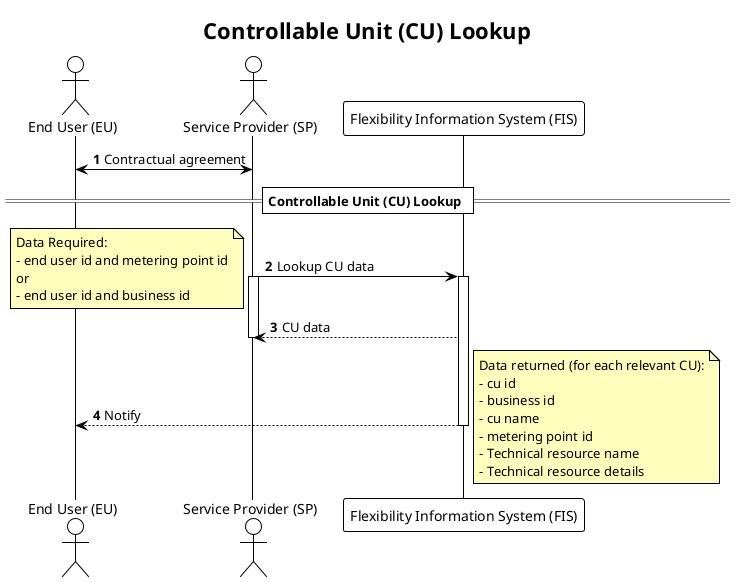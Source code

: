 @startuml controllable_unit_lookup
!theme plain

title Controllable Unit (CU) Lookup

autonumber
skinparam note {
    BackgroundColor #FFFFBD
}

actor "End User (EU)" AS EU
actor "Service Provider (SP)" as SP
participant "Flexibility Information System (FIS)" as FIS

EU <-> SP: Contractual agreement

== Controllable Unit (CU) Lookup ==

SP -> FIS: Lookup CU data 
note left
    Data Required:
    - end user id and metering point id
    or 
    - end user id and business id
end note
activate SP
activate FIS
FIS --> SP: CU data
deactivate SP
FIS --> EU: Notify
deactivate FIS

note right
    Data returned (for each relevant CU):
    - cu id
    - business id
    - cu name
    - metering point id 
    - Technical resource name
    - Technical resource details
end note 

@enduml
